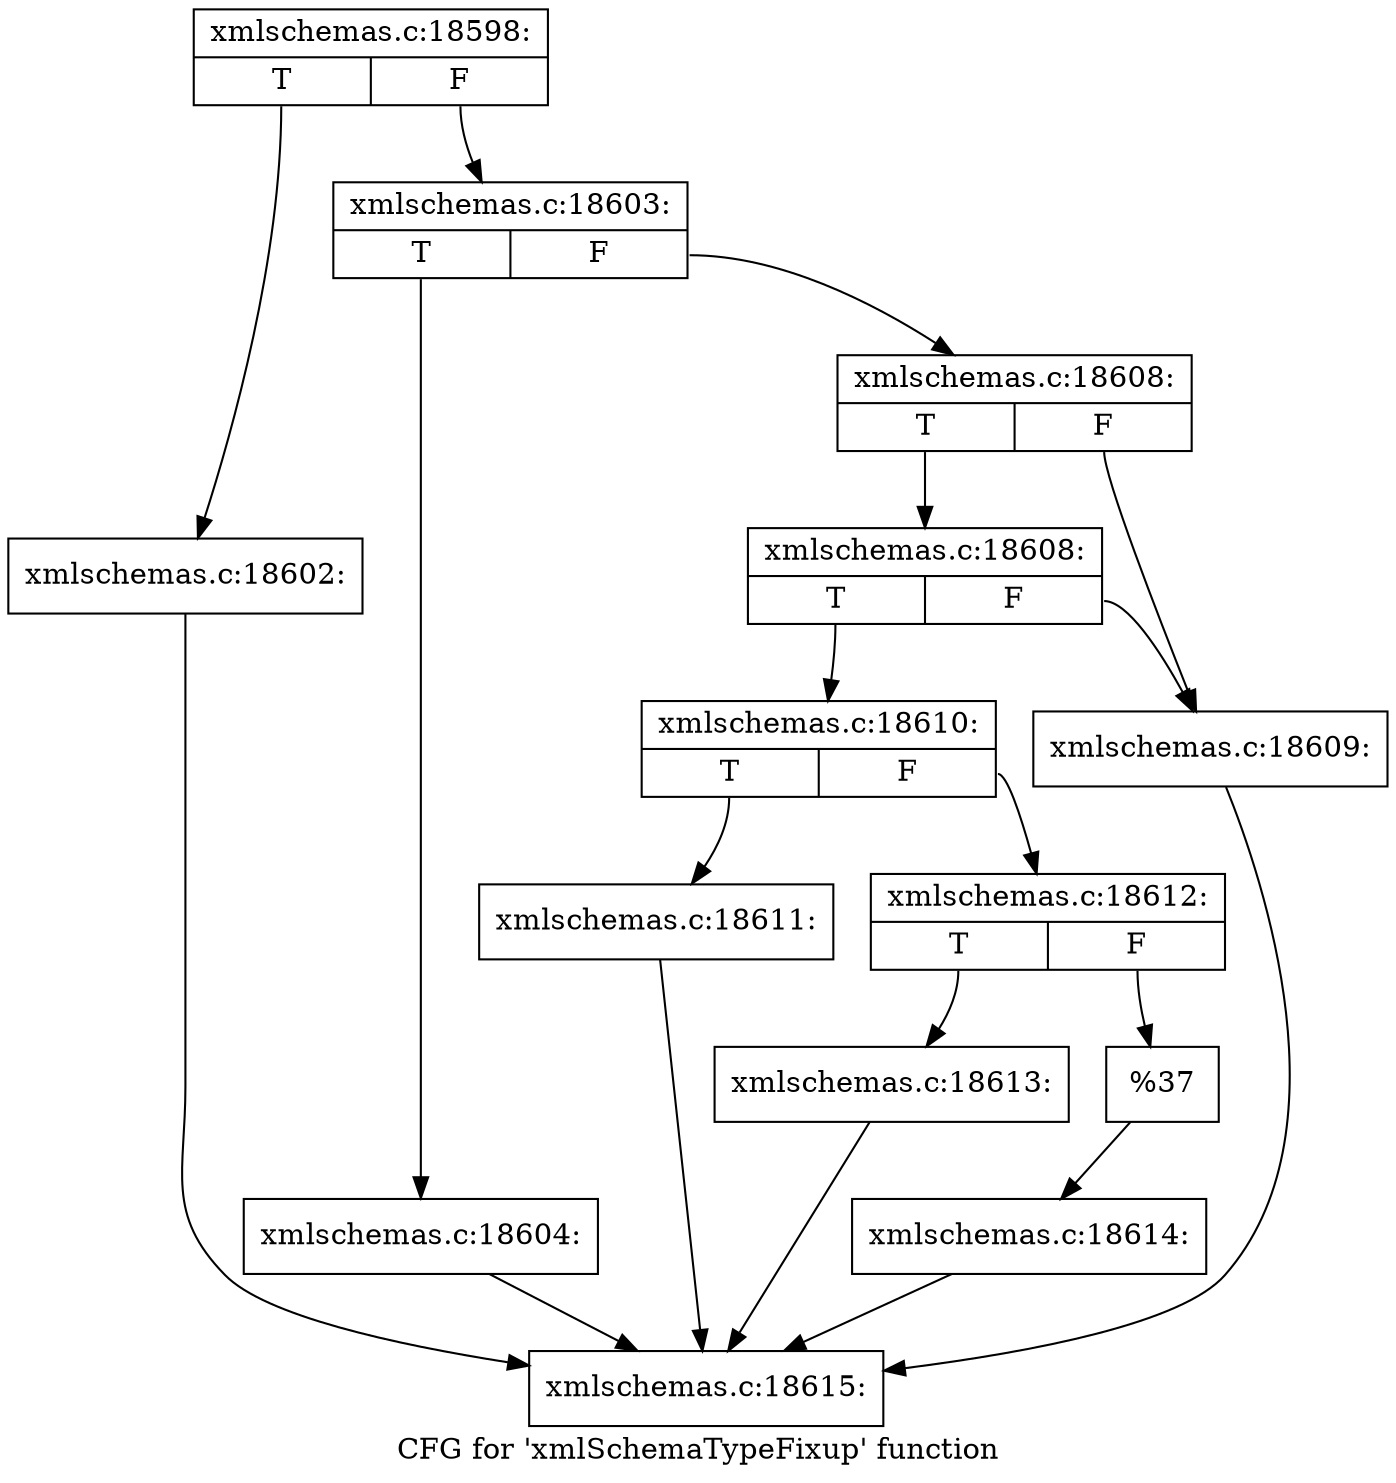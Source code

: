 digraph "CFG for 'xmlSchemaTypeFixup' function" {
	label="CFG for 'xmlSchemaTypeFixup' function";

	Node0x51346d0 [shape=record,label="{xmlschemas.c:18598:|{<s0>T|<s1>F}}"];
	Node0x51346d0:s0 -> Node0x5138e90;
	Node0x51346d0:s1 -> Node0x513e660;
	Node0x5138e90 [shape=record,label="{xmlschemas.c:18602:}"];
	Node0x5138e90 -> Node0x5134ab0;
	Node0x513e660 [shape=record,label="{xmlschemas.c:18603:|{<s0>T|<s1>F}}"];
	Node0x513e660:s0 -> Node0x513e900;
	Node0x513e660:s1 -> Node0x513e950;
	Node0x513e900 [shape=record,label="{xmlschemas.c:18604:}"];
	Node0x513e900 -> Node0x5134ab0;
	Node0x513e950 [shape=record,label="{xmlschemas.c:18608:|{<s0>T|<s1>F}}"];
	Node0x513e950:s0 -> Node0x4b8a800;
	Node0x513e950:s1 -> Node0x4b8a760;
	Node0x4b8a800 [shape=record,label="{xmlschemas.c:18608:|{<s0>T|<s1>F}}"];
	Node0x4b8a800:s0 -> Node0x4b8a7b0;
	Node0x4b8a800:s1 -> Node0x4b8a760;
	Node0x4b8a760 [shape=record,label="{xmlschemas.c:18609:}"];
	Node0x4b8a760 -> Node0x5134ab0;
	Node0x4b8a7b0 [shape=record,label="{xmlschemas.c:18610:|{<s0>T|<s1>F}}"];
	Node0x4b8a7b0:s0 -> Node0x4b8b020;
	Node0x4b8a7b0:s1 -> Node0x4b8b0c0;
	Node0x4b8b020 [shape=record,label="{xmlschemas.c:18611:}"];
	Node0x4b8b020 -> Node0x5134ab0;
	Node0x4b8b0c0 [shape=record,label="{xmlschemas.c:18612:|{<s0>T|<s1>F}}"];
	Node0x4b8b0c0:s0 -> Node0x4b8b8a0;
	Node0x4b8b0c0:s1 -> Node0x4b8b8f0;
	Node0x4b8b8a0 [shape=record,label="{xmlschemas.c:18613:}"];
	Node0x4b8b8a0 -> Node0x5134ab0;
	Node0x4b8b8f0 [shape=record,label="{%37}"];
	Node0x4b8b8f0 -> Node0x4b8b070;
	Node0x4b8b070 [shape=record,label="{xmlschemas.c:18614:}"];
	Node0x4b8b070 -> Node0x5134ab0;
	Node0x5134ab0 [shape=record,label="{xmlschemas.c:18615:}"];
}

